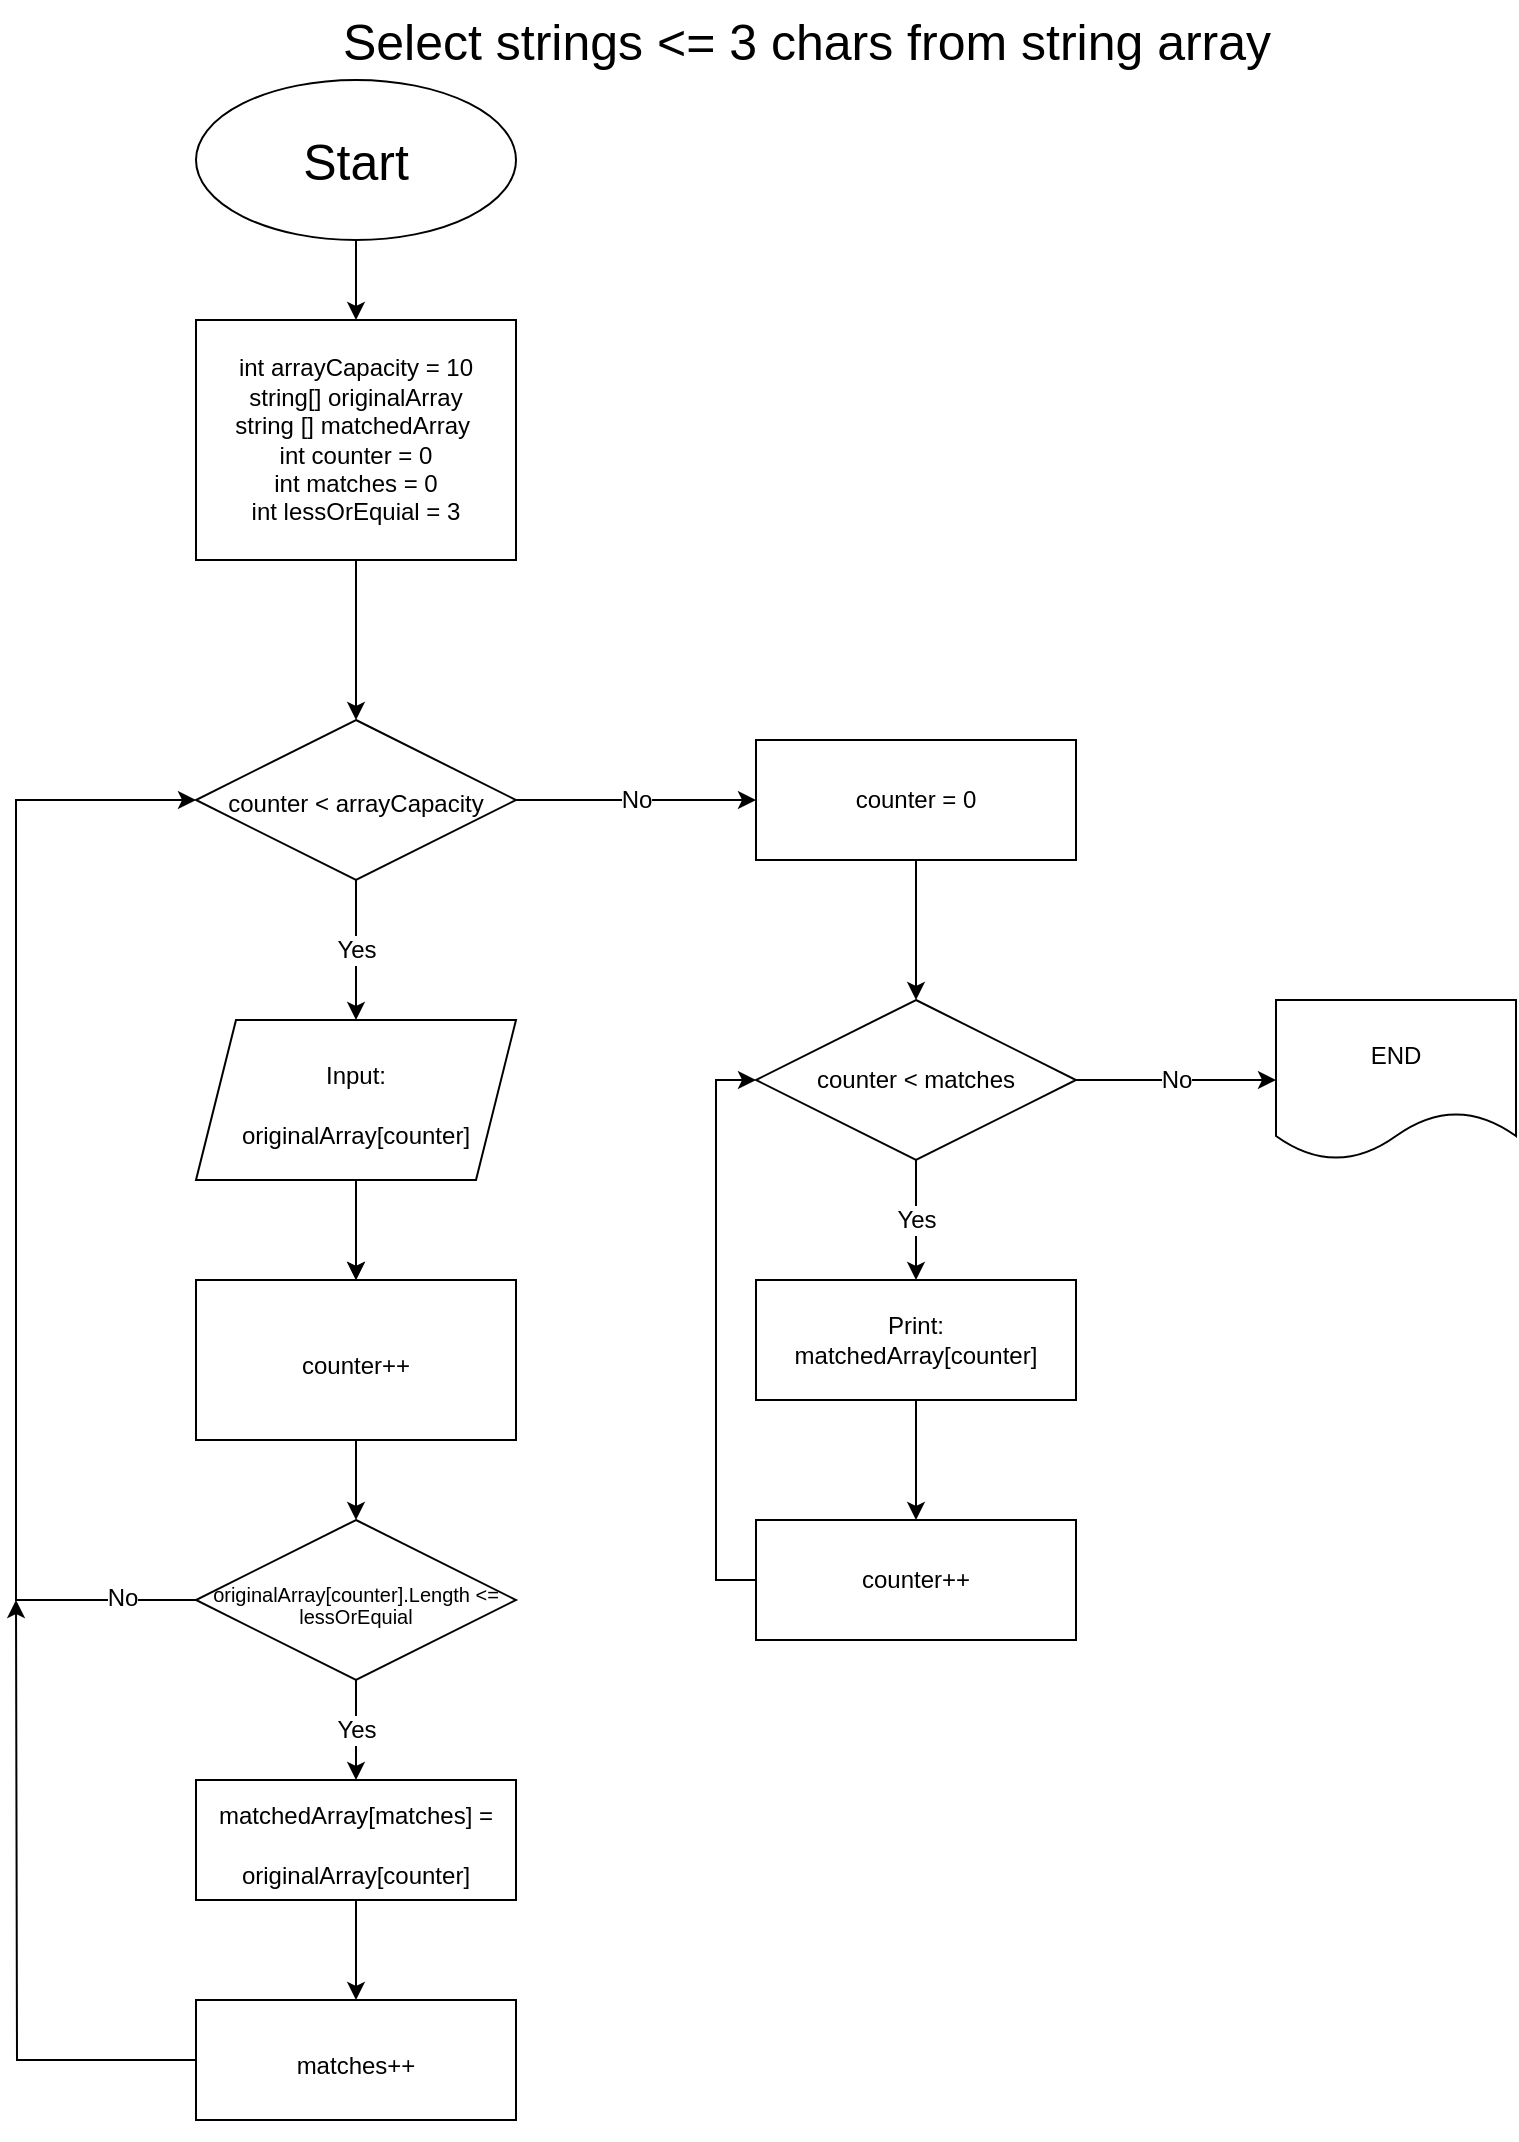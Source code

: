 <mxfile version="20.7.4" type="device"><diagram id="3EOcmglyf0jXcI0XEeL0" name="Page-1"><mxGraphModel dx="726" dy="1285" grid="1" gridSize="10" guides="1" tooltips="1" connect="1" arrows="1" fold="1" page="1" pageScale="1" pageWidth="850" pageHeight="1100" math="0" shadow="0"><root><mxCell id="0"/><mxCell id="1" parent="0"/><mxCell id="94HJTpSuuOOtnOB7HEVU-1" value="&lt;font style=&quot;font-size: 25px;&quot;&gt;Select strings &amp;lt;= 3 chars from string array&lt;/font&gt;" style="text;html=1;align=center;verticalAlign=middle;resizable=0;points=[];autosize=1;strokeColor=none;fillColor=none;" vertex="1" parent="1"><mxGeometry x="210" y="18" width="490" height="40" as="geometry"/></mxCell><mxCell id="94HJTpSuuOOtnOB7HEVU-4" value="" style="edgeStyle=orthogonalEdgeStyle;rounded=0;orthogonalLoop=1;jettySize=auto;html=1;" edge="1" parent="1" source="94HJTpSuuOOtnOB7HEVU-2" target="94HJTpSuuOOtnOB7HEVU-3"><mxGeometry relative="1" as="geometry"/></mxCell><mxCell id="94HJTpSuuOOtnOB7HEVU-2" value="Start" style="ellipse;whiteSpace=wrap;html=1;fontSize=25;" vertex="1" parent="1"><mxGeometry x="150" y="58" width="160" height="80" as="geometry"/></mxCell><mxCell id="94HJTpSuuOOtnOB7HEVU-7" value="" style="edgeStyle=orthogonalEdgeStyle;rounded=0;orthogonalLoop=1;jettySize=auto;html=1;fontSize=25;" edge="1" parent="1" source="94HJTpSuuOOtnOB7HEVU-3" target="94HJTpSuuOOtnOB7HEVU-6"><mxGeometry relative="1" as="geometry"/></mxCell><mxCell id="94HJTpSuuOOtnOB7HEVU-3" value="&lt;div style=&quot;font-size: 12px;&quot;&gt;&lt;/div&gt;&lt;font style=&quot;font-size: 12px;&quot;&gt;&lt;div style=&quot;border-color: var(--border-color);&quot;&gt;&lt;span style=&quot;border-color: var(--border-color); background-color: initial;&quot;&gt;int arrayCapacity = 10&lt;/span&gt;&lt;br style=&quot;border-color: var(--border-color);&quot;&gt;&lt;span style=&quot;border-color: var(--border-color); background-color: initial;&quot;&gt;string[] originalArray&lt;/span&gt;&lt;/div&gt;&lt;div style=&quot;border-color: var(--border-color);&quot;&gt;&lt;span style=&quot;border-color: var(--border-color); background-color: initial;&quot;&gt;string [] matchedArray&amp;nbsp;&lt;/span&gt;&lt;br style=&quot;border-color: var(--border-color);&quot;&gt;&lt;/div&gt;&lt;div style=&quot;border-color: var(--border-color);&quot;&gt;&lt;span style=&quot;border-color: var(--border-color); background-color: initial;&quot;&gt;int counter = 0&lt;/span&gt;&lt;/div&gt;&lt;div style=&quot;border-color: var(--border-color);&quot;&gt;&lt;span style=&quot;border-color: var(--border-color); background-color: initial;&quot;&gt;int matches = 0&lt;/span&gt;&lt;/div&gt;&lt;div style=&quot;border-color: var(--border-color);&quot;&gt;int lessOrEquial = 3&lt;/div&gt;&lt;/font&gt;" style="whiteSpace=wrap;html=1;fontSize=25;align=center;" vertex="1" parent="1"><mxGeometry x="150" y="178" width="160" height="120" as="geometry"/></mxCell><mxCell id="94HJTpSuuOOtnOB7HEVU-9" value="Yes" style="edgeStyle=orthogonalEdgeStyle;rounded=0;orthogonalLoop=1;jettySize=auto;html=1;fontSize=12;" edge="1" parent="1" source="94HJTpSuuOOtnOB7HEVU-6" target="94HJTpSuuOOtnOB7HEVU-8"><mxGeometry relative="1" as="geometry"/></mxCell><mxCell id="94HJTpSuuOOtnOB7HEVU-16" value="No" style="edgeStyle=orthogonalEdgeStyle;rounded=0;orthogonalLoop=1;jettySize=auto;html=1;fontSize=12;entryX=0;entryY=0.5;entryDx=0;entryDy=0;" edge="1" parent="1" source="94HJTpSuuOOtnOB7HEVU-6" target="94HJTpSuuOOtnOB7HEVU-27"><mxGeometry relative="1" as="geometry"><mxPoint x="390" y="418" as="targetPoint"/></mxGeometry></mxCell><mxCell id="94HJTpSuuOOtnOB7HEVU-6" value="&lt;div style=&quot;line-height: 86%;&quot;&gt;&lt;span style=&quot;font-size: 12px; background-color: initial;&quot;&gt;counter &amp;lt; arrayCapacity&lt;/span&gt;&lt;/div&gt;" style="rhombus;whiteSpace=wrap;html=1;fontSize=25;align=center;" vertex="1" parent="1"><mxGeometry x="150" y="378" width="160" height="80" as="geometry"/></mxCell><mxCell id="94HJTpSuuOOtnOB7HEVU-11" value="" style="edgeStyle=orthogonalEdgeStyle;rounded=0;orthogonalLoop=1;jettySize=auto;html=1;fontSize=12;" edge="1" parent="1" source="94HJTpSuuOOtnOB7HEVU-8" target="94HJTpSuuOOtnOB7HEVU-10"><mxGeometry relative="1" as="geometry"/></mxCell><mxCell id="94HJTpSuuOOtnOB7HEVU-14" value="" style="edgeStyle=orthogonalEdgeStyle;rounded=0;orthogonalLoop=1;jettySize=auto;html=1;fontSize=12;" edge="1" parent="1" source="94HJTpSuuOOtnOB7HEVU-8" target="94HJTpSuuOOtnOB7HEVU-10"><mxGeometry relative="1" as="geometry"/></mxCell><mxCell id="94HJTpSuuOOtnOB7HEVU-8" value="&lt;p style=&quot;line-height: 100%;&quot;&gt;&lt;font style=&quot;font-size: 12px;&quot;&gt;Input:&lt;br&gt;originalArray[counter]&lt;/font&gt;&lt;/p&gt;" style="shape=parallelogram;perimeter=parallelogramPerimeter;whiteSpace=wrap;html=1;fixedSize=1;fontSize=25;" vertex="1" parent="1"><mxGeometry x="150" y="528" width="160" height="80" as="geometry"/></mxCell><mxCell id="94HJTpSuuOOtnOB7HEVU-12" style="edgeStyle=orthogonalEdgeStyle;rounded=0;orthogonalLoop=1;jettySize=auto;html=1;fontSize=12;entryX=0;entryY=0.5;entryDx=0;entryDy=0;exitX=0;exitY=0.5;exitDx=0;exitDy=0;" edge="1" parent="1" source="94HJTpSuuOOtnOB7HEVU-19" target="94HJTpSuuOOtnOB7HEVU-6"><mxGeometry relative="1" as="geometry"><mxPoint x="30" y="508" as="targetPoint"/><Array as="points"><mxPoint x="60" y="818"/><mxPoint x="60" y="418"/></Array></mxGeometry></mxCell><mxCell id="94HJTpSuuOOtnOB7HEVU-26" value="No" style="edgeLabel;html=1;align=center;verticalAlign=middle;resizable=0;points=[];fontSize=12;" vertex="1" connectable="0" parent="94HJTpSuuOOtnOB7HEVU-12"><mxGeometry x="-0.872" y="-1" relative="1" as="geometry"><mxPoint as="offset"/></mxGeometry></mxCell><mxCell id="94HJTpSuuOOtnOB7HEVU-20" value="" style="edgeStyle=orthogonalEdgeStyle;rounded=0;orthogonalLoop=1;jettySize=auto;html=1;fontSize=12;" edge="1" parent="1" source="94HJTpSuuOOtnOB7HEVU-10" target="94HJTpSuuOOtnOB7HEVU-19"><mxGeometry relative="1" as="geometry"/></mxCell><mxCell id="94HJTpSuuOOtnOB7HEVU-10" value="&lt;p style=&quot;line-height: 100%;&quot;&gt;&lt;font style=&quot;font-size: 12px;&quot;&gt;counter++&lt;/font&gt;&lt;/p&gt;" style="whiteSpace=wrap;html=1;fontSize=25;" vertex="1" parent="1"><mxGeometry x="150" y="658" width="160" height="80" as="geometry"/></mxCell><mxCell id="94HJTpSuuOOtnOB7HEVU-22" value="Yes" style="edgeStyle=orthogonalEdgeStyle;rounded=0;orthogonalLoop=1;jettySize=auto;html=1;fontSize=12;" edge="1" parent="1" source="94HJTpSuuOOtnOB7HEVU-19" target="94HJTpSuuOOtnOB7HEVU-21"><mxGeometry relative="1" as="geometry"/></mxCell><mxCell id="94HJTpSuuOOtnOB7HEVU-19" value="&lt;p style=&quot;line-height: 18%;&quot;&gt;&lt;font size=&quot;1&quot;&gt;originalArray[counter].Length &amp;lt;= lessOrEquial&lt;/font&gt;&lt;/p&gt;" style="rhombus;whiteSpace=wrap;html=1;fontSize=25;spacing=2;" vertex="1" parent="1"><mxGeometry x="150" y="778" width="160" height="80" as="geometry"/></mxCell><mxCell id="94HJTpSuuOOtnOB7HEVU-24" value="" style="edgeStyle=orthogonalEdgeStyle;rounded=0;orthogonalLoop=1;jettySize=auto;html=1;fontSize=12;" edge="1" parent="1" source="94HJTpSuuOOtnOB7HEVU-21" target="94HJTpSuuOOtnOB7HEVU-23"><mxGeometry relative="1" as="geometry"/></mxCell><mxCell id="94HJTpSuuOOtnOB7HEVU-21" value="&lt;p style=&quot;line-height: 100%;&quot;&gt;&lt;font style=&quot;font-size: 12px;&quot;&gt;matchedArray[matches] = originalArray[counter]&lt;/font&gt;&lt;/p&gt;" style="whiteSpace=wrap;html=1;fontSize=25;spacing=2;" vertex="1" parent="1"><mxGeometry x="150" y="908" width="160" height="60" as="geometry"/></mxCell><mxCell id="94HJTpSuuOOtnOB7HEVU-25" style="edgeStyle=orthogonalEdgeStyle;rounded=0;orthogonalLoop=1;jettySize=auto;html=1;fontSize=12;" edge="1" parent="1" source="94HJTpSuuOOtnOB7HEVU-23"><mxGeometry relative="1" as="geometry"><mxPoint x="60.0" y="818" as="targetPoint"/></mxGeometry></mxCell><mxCell id="94HJTpSuuOOtnOB7HEVU-23" value="&lt;p style=&quot;line-height: 100%;&quot;&gt;&lt;font style=&quot;font-size: 12px;&quot;&gt;matches++&lt;/font&gt;&lt;/p&gt;" style="whiteSpace=wrap;html=1;fontSize=25;spacing=2;" vertex="1" parent="1"><mxGeometry x="150" y="1018" width="160" height="60" as="geometry"/></mxCell><mxCell id="94HJTpSuuOOtnOB7HEVU-29" value="" style="edgeStyle=orthogonalEdgeStyle;rounded=0;orthogonalLoop=1;jettySize=auto;html=1;fontSize=12;" edge="1" parent="1" source="94HJTpSuuOOtnOB7HEVU-27" target="94HJTpSuuOOtnOB7HEVU-28"><mxGeometry relative="1" as="geometry"/></mxCell><mxCell id="94HJTpSuuOOtnOB7HEVU-27" value="counter = 0" style="rounded=0;whiteSpace=wrap;html=1;fontSize=12;" vertex="1" parent="1"><mxGeometry x="430" y="388" width="160" height="60" as="geometry"/></mxCell><mxCell id="94HJTpSuuOOtnOB7HEVU-31" value="Yes" style="edgeStyle=orthogonalEdgeStyle;rounded=0;orthogonalLoop=1;jettySize=auto;html=1;fontSize=12;" edge="1" parent="1" source="94HJTpSuuOOtnOB7HEVU-28" target="94HJTpSuuOOtnOB7HEVU-30"><mxGeometry relative="1" as="geometry"/></mxCell><mxCell id="94HJTpSuuOOtnOB7HEVU-36" value="No" style="edgeStyle=orthogonalEdgeStyle;rounded=0;orthogonalLoop=1;jettySize=auto;html=1;fontSize=12;" edge="1" parent="1" source="94HJTpSuuOOtnOB7HEVU-28" target="94HJTpSuuOOtnOB7HEVU-35"><mxGeometry relative="1" as="geometry"/></mxCell><mxCell id="94HJTpSuuOOtnOB7HEVU-28" value="counter &amp;lt; matches" style="rhombus;whiteSpace=wrap;html=1;rounded=0;" vertex="1" parent="1"><mxGeometry x="430" y="518" width="160" height="80" as="geometry"/></mxCell><mxCell id="94HJTpSuuOOtnOB7HEVU-33" value="" style="edgeStyle=orthogonalEdgeStyle;rounded=0;orthogonalLoop=1;jettySize=auto;html=1;fontSize=12;" edge="1" parent="1" source="94HJTpSuuOOtnOB7HEVU-30" target="94HJTpSuuOOtnOB7HEVU-32"><mxGeometry relative="1" as="geometry"/></mxCell><mxCell id="94HJTpSuuOOtnOB7HEVU-30" value="Print:&lt;br&gt;matchedArray[counter]" style="whiteSpace=wrap;html=1;rounded=0;" vertex="1" parent="1"><mxGeometry x="430" y="658" width="160" height="60" as="geometry"/></mxCell><mxCell id="94HJTpSuuOOtnOB7HEVU-34" style="edgeStyle=orthogonalEdgeStyle;rounded=0;orthogonalLoop=1;jettySize=auto;html=1;entryX=0;entryY=0.5;entryDx=0;entryDy=0;fontSize=12;" edge="1" parent="1" source="94HJTpSuuOOtnOB7HEVU-32" target="94HJTpSuuOOtnOB7HEVU-28"><mxGeometry relative="1" as="geometry"><Array as="points"><mxPoint x="410" y="808"/><mxPoint x="410" y="558"/></Array></mxGeometry></mxCell><mxCell id="94HJTpSuuOOtnOB7HEVU-32" value="counter++" style="whiteSpace=wrap;html=1;rounded=0;" vertex="1" parent="1"><mxGeometry x="430" y="778" width="160" height="60" as="geometry"/></mxCell><mxCell id="94HJTpSuuOOtnOB7HEVU-35" value="END" style="shape=document;whiteSpace=wrap;html=1;boundedLbl=1;rounded=0;" vertex="1" parent="1"><mxGeometry x="690" y="518" width="120" height="80" as="geometry"/></mxCell></root></mxGraphModel></diagram></mxfile>